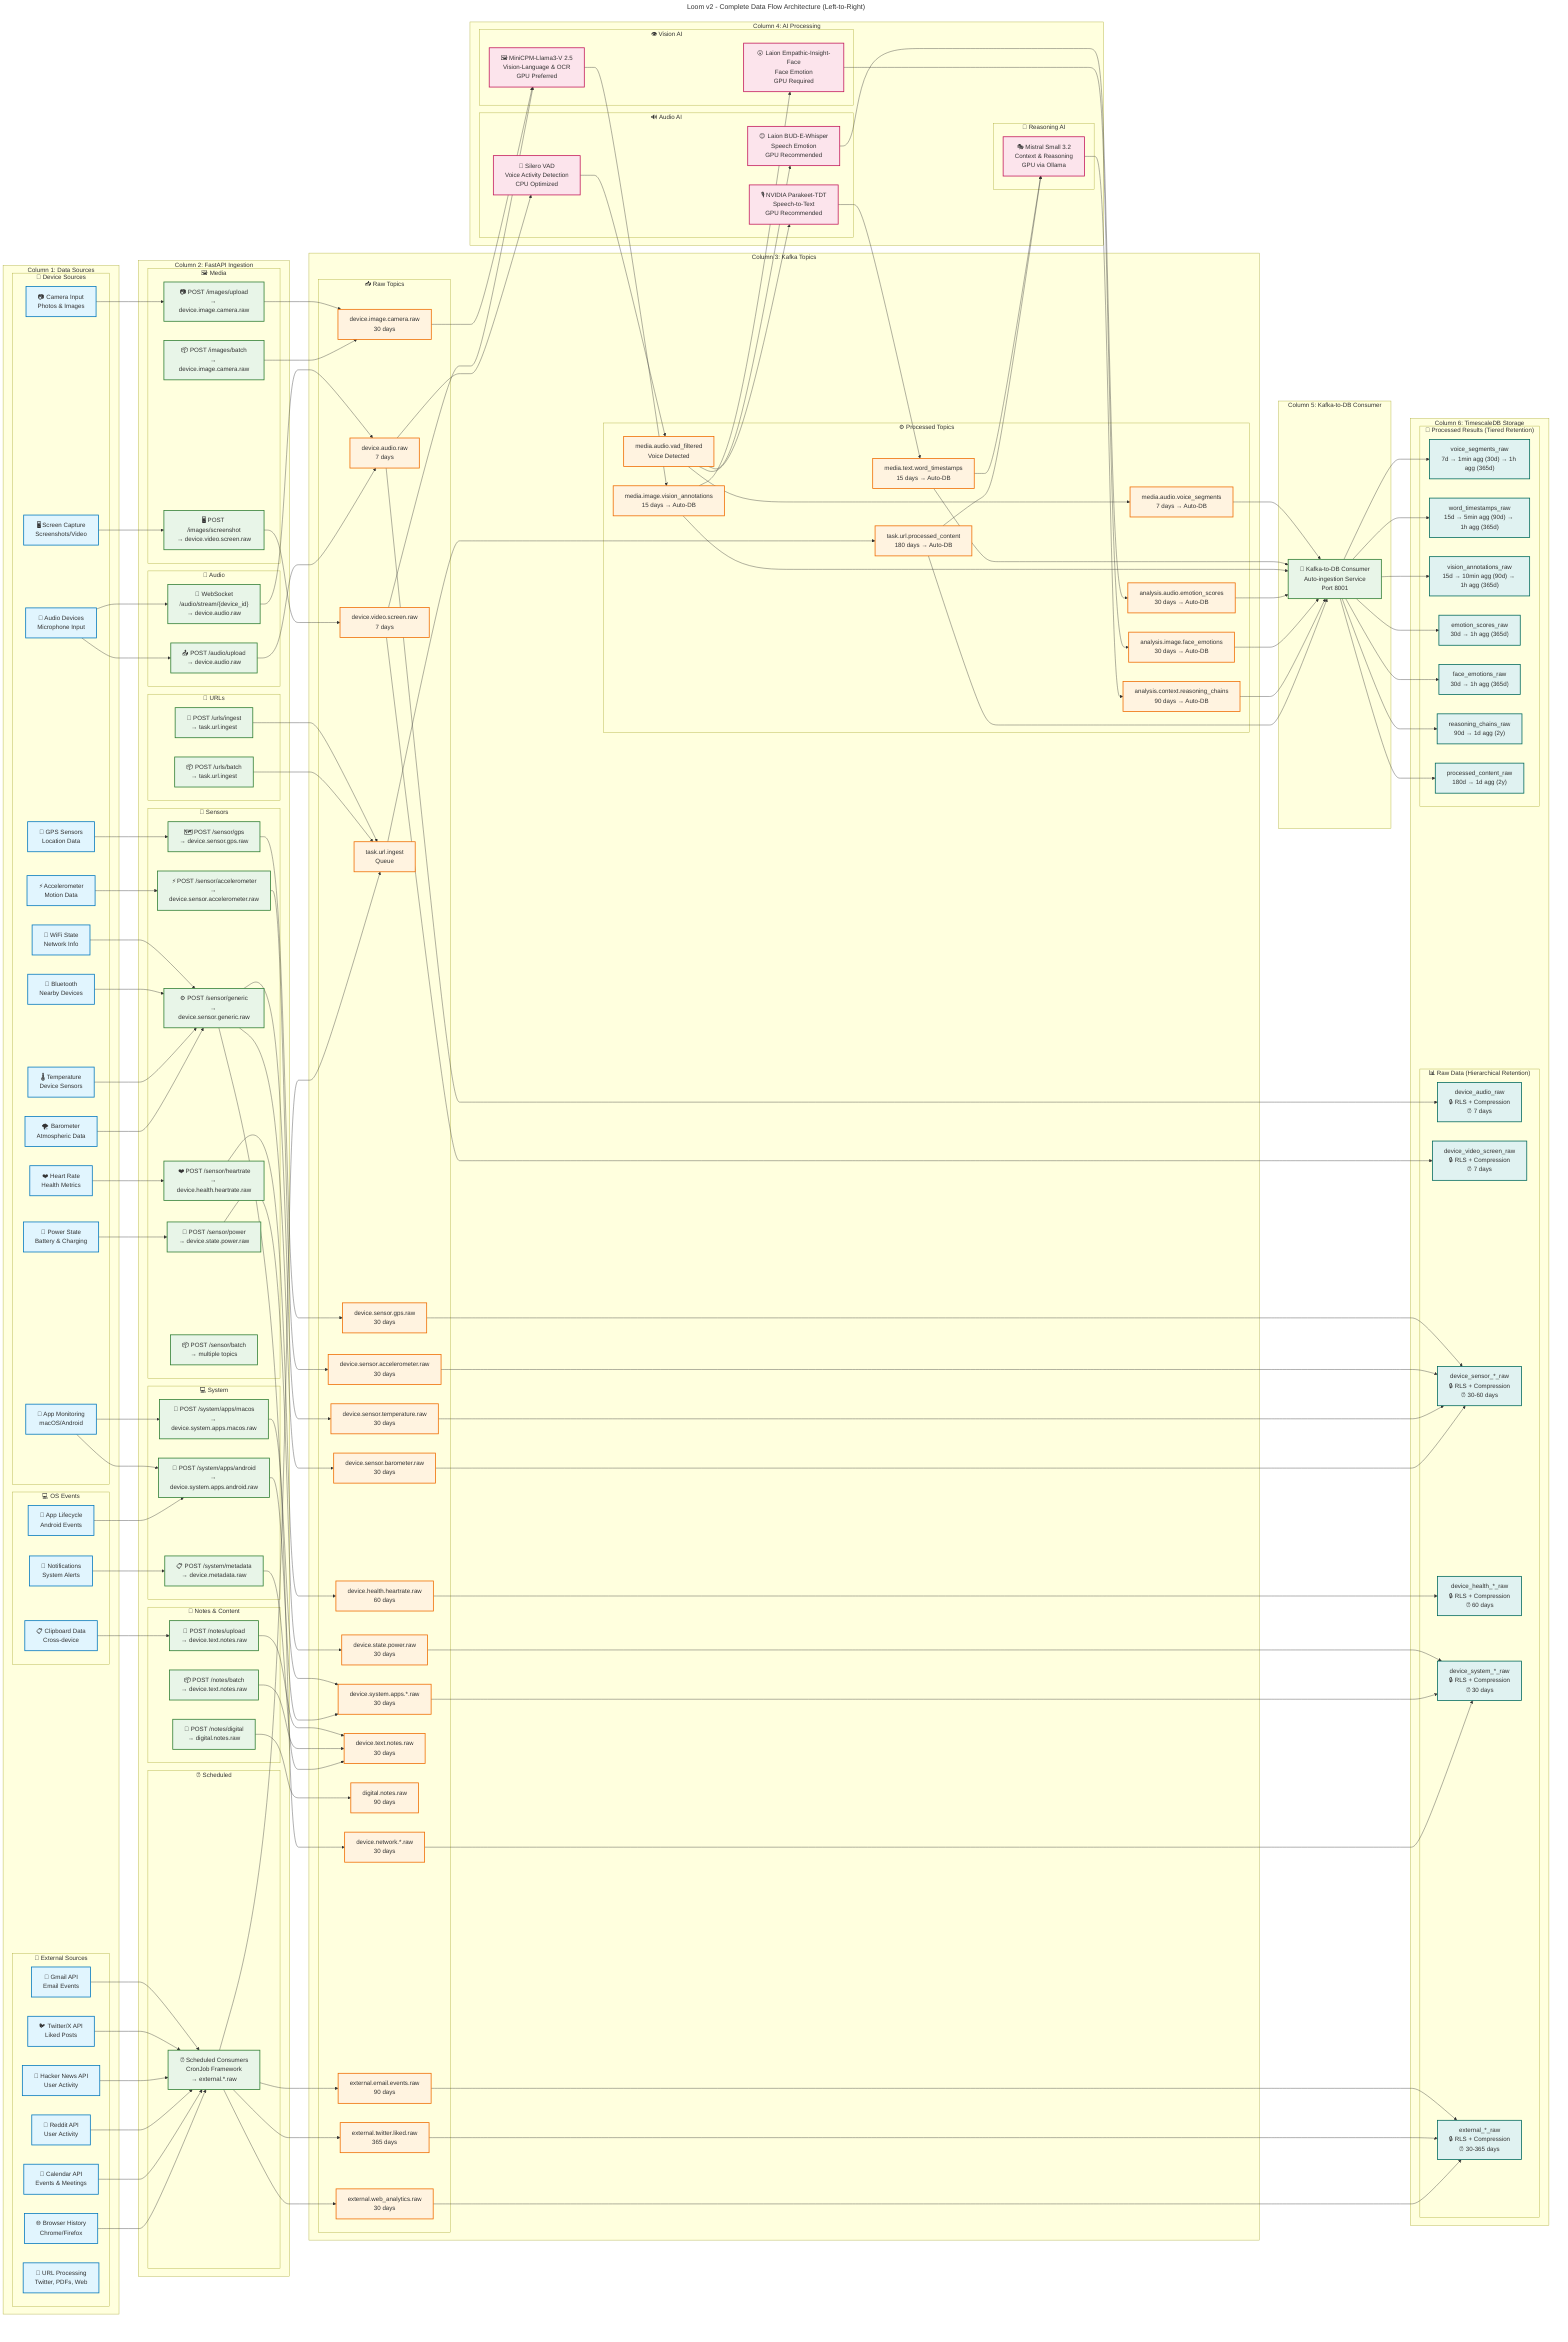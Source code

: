 ---
title: "Loom v2 - Complete Data Flow Architecture (Left-to-Right)"
---

graph LR
    %% Column 1: Data Sources
    subgraph "Column 1: Data Sources"
        direction TB

        subgraph "📱 Device Sources"
            AUDIO_DEV["🎤 Audio Devices<br/>Microphone Input"]
            SCREEN_DEV["🖥️ Screen Capture<br/>Screenshots/Video"]
            CAMERA_DEV["📷 Camera Input<br/>Photos & Images"]
            GPS_DEV["📍 GPS Sensors<br/>Location Data"]
            ACCEL_DEV["⚡ Accelerometer<br/>Motion Data"]
            HEART_DEV["❤️ Heart Rate<br/>Health Metrics"]
            POWER_DEV["🔋 Power State<br/>Battery & Charging"]
            APPS_DEV["📱 App Monitoring<br/>macOS/Android"]
            WIFI_DEV["📶 WiFi State<br/>Network Info"]
            BT_DEV["🔵 Bluetooth<br/>Nearby Devices"]
            TEMP_DEV["🌡️ Temperature<br/>Device Sensors"]
            PRESSURE_DEV["🌪️ Barometer<br/>Atmospheric Data"]
        end

        subgraph "💻 OS Events"
            OS_LIFECYCLE["🔄 App Lifecycle<br/>Android Events"]
            OS_NOTIF["🔔 Notifications<br/>System Alerts"]
            CLIPBOARD["📋 Clipboard Data<br/>Cross-device"]
        end

        subgraph "📡 External Sources"
            EMAIL["📧 Gmail API<br/>Email Events"]
            TWITTER["🐦 Twitter/X API<br/>Liked Posts"]
            HN["📰 Hacker News API<br/>User Activity"]
            REDDIT["💬 Reddit API<br/>User Activity"]
            CALENDAR["📅 Calendar API<br/>Events & Meetings"]
            WEB["🌐 Browser History<br/>Chrome/Firefox"]
            URL_TASKS["🔗 URL Processing<br/>Twitter, PDFs, Web"]
        end
    end

    %% Column 2: FastAPI Ingestion
    subgraph "Column 2: FastAPI Ingestion"
        direction TB

        subgraph "🎵 Audio"
            AUDIO_WS["🔌 WebSocket<br/>/audio/stream/{device_id}<br/>→ device.audio.raw"]
            AUDIO_UPLOAD["📤 POST /audio/upload<br/>→ device.audio.raw"]
        end

        subgraph "🖼️ Media"
            IMAGE_UPLOAD["📷 POST /images/upload<br/>→ device.image.camera.raw"]
            SCREENSHOT["🖥️ POST /images/screenshot<br/>→ device.video.screen.raw"]
            IMAGE_BATCH["📦 POST /images/batch<br/>→ device.image.camera.raw"]
        end

        subgraph "📍 Sensors"
            GPS_SENSOR["🗺️ POST /sensor/gps<br/>→ device.sensor.gps.raw"]
            ACCEL_SENSOR["⚡ POST /sensor/accelerometer<br/>→ device.sensor.accelerometer.raw"]
            HEART_SENSOR["❤️ POST /sensor/heartrate<br/>→ device.health.heartrate.raw"]
            POWER_SENSOR["🔋 POST /sensor/power<br/>→ device.state.power.raw"]
            GENERIC_SENSOR["⚙️ POST /sensor/generic<br/>→ device.sensor.generic.raw"]
            SENSOR_BATCH["📦 POST /sensor/batch<br/>→ multiple topics"]
        end

        subgraph "💻 System"
            MACOS_APPS["🍎 POST /system/apps/macos<br/>→ device.system.apps.macos.raw"]
            ANDROID_APPS["🤖 POST /system/apps/android<br/>→ device.system.apps.android.raw"]
            METADATA["📋 POST /system/metadata<br/>→ device.metadata.raw"]
        end

        subgraph "📝 Notes & Content"
            NOTES_UPLOAD["📝 POST /notes/upload<br/>→ device.text.notes.raw"]
            NOTES_BATCH["📦 POST /notes/batch<br/>→ device.text.notes.raw"]
            NOTES_DIGITAL["📄 POST /notes/digital<br/>→ digital.notes.raw"]
        end

        subgraph "🔗 URLs"
            URL_INGEST["🔗 POST /urls/ingest<br/>→ task.url.ingest"]
            URL_BATCH["📦 POST /urls/batch<br/>→ task.url.ingest"]
        end

        subgraph "⏰ Scheduled"
            SCHEDULED_CONSUMERS["⏰ Scheduled Consumers<br/>CronJob Framework<br/>→ external.*.raw"]
        end
    end

    %% Column 3: Kafka Topics
    subgraph "Column 3: Kafka Topics"
        direction TB

        subgraph "📥 Raw Topics"
            KAFKA_AUDIO["device.audio.raw<br/>7 days"]
            KAFKA_VIDEO["device.video.screen.raw<br/>7 days"]
            KAFKA_IMAGE["device.image.camera.raw<br/>30 days"]
            KAFKA_GPS["device.sensor.gps.raw<br/>30 days"]
            KAFKA_ACCEL["device.sensor.accelerometer.raw<br/>30 days"]
            KAFKA_HEART["device.health.heartrate.raw<br/>60 days"]
            KAFKA_POWER["device.state.power.raw<br/>30 days"]
            KAFKA_APPS["device.system.apps.*.raw<br/>30 days"]
            KAFKA_NETWORK["device.network.*.raw<br/>30 days"]
            KAFKA_TEMP["device.sensor.temperature.raw<br/>30 days"]
            KAFKA_PRESSURE["device.sensor.barometer.raw<br/>30 days"]
            KAFKA_NOTES_DEVICE["device.text.notes.raw<br/>30 days"]
            KAFKA_NOTES_DIGITAL["digital.notes.raw<br/>90 days"]
            KAFKA_EMAIL_EXT["external.email.events.raw<br/>90 days"]
            KAFKA_TWITTER_EXT["external.twitter.liked.raw<br/>365 days"]
            KAFKA_WEB_EXT["external.web_analytics.raw<br/>30 days"]
            KAFKA_URL_TASKS["task.url.ingest<br/>Queue"]
        end

        subgraph "⚙️ Processed Topics"
            KAFKA_VAD["media.audio.vad_filtered<br/>Voice Detected"]
            KAFKA_VOICE_SEGMENTS["media.audio.voice_segments<br/>7 days → Auto-DB"]
            KAFKA_WORD_TIMESTAMPS["media.text.word_timestamps<br/>15 days → Auto-DB"]
            KAFKA_VISION_ANNOTATIONS["media.image.vision_annotations<br/>15 days → Auto-DB"]
            KAFKA_EMOTION_SCORES["analysis.audio.emotion_scores<br/>30 days → Auto-DB"]
            KAFKA_FACE_EMOTIONS["analysis.image.face_emotions<br/>30 days → Auto-DB"]
            KAFKA_REASONING_CHAINS["analysis.context.reasoning_chains<br/>90 days → Auto-DB"]
            KAFKA_PROCESSED_CONTENT["task.url.processed_content<br/>180 days → Auto-DB"]
        end

    end

    %% Column 4: AI Processing
    subgraph "Column 4: AI Processing"
        direction TB

        subgraph "🔊 Audio AI"
            SILERO_VAD["🎯 Silero VAD<br/>Voice Activity Detection<br/>CPU Optimized"]
            PARAKEET_STT["🎙️ NVIDIA Parakeet-TDT<br/>Speech-to-Text<br/>GPU Recommended"]
            BUD_E_EMOTION["😊 Laion BUD-E-Whisper<br/>Speech Emotion<br/>GPU Recommended"]
        end

        subgraph "👁️ Vision AI"
            MINICPM_VISION["🖼️ MiniCPM-Llama3-V 2.5<br/>Vision-Language & OCR<br/>GPU Preferred"]
            FACE_EMOTION["😮 Laion Empathic-Insight-Face<br/>Face Emotion<br/>GPU Required"]
        end

        subgraph "🧠 Reasoning AI"
            MISTRAL_REASONING["🎭 Mistral Small 3.2<br/>Context & Reasoning<br/>GPU via Ollama"]
        end
    end

    %% Column 5: Auto-Consumer
    subgraph "Column 5: Kafka-to-DB Consumer"
        direction TB
        KAFKA_TO_DB["🔄 Kafka-to-DB Consumer<br/>Auto-ingestion Service<br/>Port 8001"]
    end

    %% Column 6: Storage
    subgraph "Column 6: TimescaleDB Storage"
        direction TB

        subgraph "📊 Raw Data (Hierarchical Retention)"
            DB_DEVICE_AUDIO["device_audio_raw<br/>🔒 RLS + Compression<br/>⏰ 7 days"]
            DB_DEVICE_VIDEO["device_video_screen_raw<br/>🔒 RLS + Compression<br/>⏰ 7 days"]
            DB_DEVICE_SENSORS["device_sensor_*_raw<br/>🔒 RLS + Compression<br/>⏰ 30-60 days"]
            DB_DEVICE_HEALTH["device_health_*_raw<br/>🔒 RLS + Compression<br/>⏰ 60 days"]
            DB_DEVICE_SYSTEM["device_system_*_raw<br/>🔒 RLS + Compression<br/>⏰ 30 days"]
            DB_EXTERNAL_DATA["external_*_raw<br/>🔒 RLS + Compression<br/>⏰ 30-365 days"]
        end

        subgraph "🎯 Processed Results (Tiered Retention)"
            DB_VOICE_SEGMENTS["voice_segments_raw<br/>7d → 1min agg (30d) → 1h agg (365d)"]
            DB_WORD_TIMESTAMPS["word_timestamps_raw<br/>15d → 5min agg (90d) → 1h agg (365d)"]
            DB_VISION_ANNOTATIONS["vision_annotations_raw<br/>15d → 10min agg (90d) → 1h agg (365d)"]
            DB_EMOTION_SCORES["emotion_scores_raw<br/>30d → 1h agg (365d)"]
            DB_FACE_EMOTIONS["face_emotions_raw<br/>30d → 1h agg (365d)"]
            DB_REASONING_CHAINS["reasoning_chains_raw<br/>90d → 1d agg (2y)"]
            DB_PROCESSED_CONTENT["processed_content_raw<br/>180d → 1d agg (2y)"]
        end
    end


    %% Data Flow Connections

    %% Device Sources to FastAPI Endpoints
    AUDIO_DEV --> AUDIO_WS
    AUDIO_DEV --> AUDIO_UPLOAD
    SCREEN_DEV --> SCREENSHOT
    CAMERA_DEV --> IMAGE_UPLOAD
    GPS_DEV --> GPS_SENSOR
    ACCEL_DEV --> ACCEL_SENSOR
    HEART_DEV --> HEART_SENSOR
    POWER_DEV --> POWER_SENSOR
    APPS_DEV --> MACOS_APPS
    APPS_DEV --> ANDROID_APPS
    WIFI_DEV --> GENERIC_SENSOR
    BT_DEV --> GENERIC_SENSOR
    TEMP_DEV --> GENERIC_SENSOR
    PRESSURE_DEV --> GENERIC_SENSOR

    %% OS Events to FastAPI Endpoints
    OS_LIFECYCLE --> ANDROID_APPS
    OS_NOTIF --> METADATA
    CLIPBOARD --> NOTES_UPLOAD

    %% External Sources to Scheduled Consumers
    EMAIL --> SCHEDULED_CONSUMERS
    TWITTER --> SCHEDULED_CONSUMERS
    HN --> SCHEDULED_CONSUMERS
    REDDIT --> SCHEDULED_CONSUMERS
    CALENDAR --> SCHEDULED_CONSUMERS
    WEB --> SCHEDULED_CONSUMERS

    %% FastAPI Endpoints to Kafka Topics
    AUDIO_WS --> KAFKA_AUDIO
    AUDIO_UPLOAD --> KAFKA_AUDIO
    SCREENSHOT --> KAFKA_VIDEO
    IMAGE_UPLOAD --> KAFKA_IMAGE
    IMAGE_BATCH --> KAFKA_IMAGE
    GPS_SENSOR --> KAFKA_GPS
    ACCEL_SENSOR --> KAFKA_ACCEL
    HEART_SENSOR --> KAFKA_HEART
    POWER_SENSOR --> KAFKA_POWER
    MACOS_APPS --> KAFKA_APPS
    ANDROID_APPS --> KAFKA_APPS
    GENERIC_SENSOR --> KAFKA_TEMP
    GENERIC_SENSOR --> KAFKA_PRESSURE
    GENERIC_SENSOR --> KAFKA_NETWORK
    NOTES_UPLOAD --> KAFKA_NOTES_DEVICE
    NOTES_BATCH --> KAFKA_NOTES_DEVICE
    NOTES_DIGITAL --> KAFKA_NOTES_DIGITAL
    URL_INGEST --> KAFKA_URL_TASKS
    URL_BATCH --> KAFKA_URL_TASKS
    METADATA --> KAFKA_NOTES_DEVICE
    SCHEDULED_CONSUMERS --> KAFKA_EMAIL_EXT
    SCHEDULED_CONSUMERS --> KAFKA_TWITTER_EXT
    SCHEDULED_CONSUMERS --> KAFKA_WEB_EXT
    SCHEDULED_CONSUMERS --> KAFKA_URL_TASKS

    %% AI Processing Pipeline
    KAFKA_AUDIO --> SILERO_VAD
    SILERO_VAD --> KAFKA_VAD
    KAFKA_VAD --> KAFKA_VOICE_SEGMENTS

    KAFKA_VAD --> PARAKEET_STT
    PARAKEET_STT --> KAFKA_WORD_TIMESTAMPS

    KAFKA_VAD --> BUD_E_EMOTION
    BUD_E_EMOTION --> KAFKA_EMOTION_SCORES

    KAFKA_IMAGE --> MINICPM_VISION
    KAFKA_VIDEO --> MINICPM_VISION
    MINICPM_VISION --> KAFKA_VISION_ANNOTATIONS

    KAFKA_VISION_ANNOTATIONS --> FACE_EMOTION
    FACE_EMOTION --> KAFKA_FACE_EMOTIONS

    KAFKA_WORD_TIMESTAMPS --> MISTRAL_REASONING
    KAFKA_PROCESSED_CONTENT --> MISTRAL_REASONING
    MISTRAL_REASONING --> KAFKA_REASONING_CHAINS

    KAFKA_URL_TASKS --> KAFKA_PROCESSED_CONTENT

    %% Auto-Consumer to Database
    KAFKA_VOICE_SEGMENTS --> KAFKA_TO_DB
    KAFKA_WORD_TIMESTAMPS --> KAFKA_TO_DB
    KAFKA_VISION_ANNOTATIONS --> KAFKA_TO_DB
    KAFKA_EMOTION_SCORES --> KAFKA_TO_DB
    KAFKA_FACE_EMOTIONS --> KAFKA_TO_DB
    KAFKA_REASONING_CHAINS --> KAFKA_TO_DB
    KAFKA_PROCESSED_CONTENT --> KAFKA_TO_DB

    %% Kafka to Database Storage
    KAFKA_AUDIO --> DB_DEVICE_AUDIO
    KAFKA_VIDEO --> DB_DEVICE_VIDEO
    KAFKA_GPS --> DB_DEVICE_SENSORS
    KAFKA_ACCEL --> DB_DEVICE_SENSORS
    KAFKA_TEMP --> DB_DEVICE_SENSORS
    KAFKA_PRESSURE --> DB_DEVICE_SENSORS
    KAFKA_HEART --> DB_DEVICE_HEALTH
    KAFKA_POWER --> DB_DEVICE_SYSTEM
    KAFKA_APPS --> DB_DEVICE_SYSTEM
    KAFKA_NETWORK --> DB_DEVICE_SYSTEM
    KAFKA_EMAIL_EXT --> DB_EXTERNAL_DATA
    KAFKA_TWITTER_EXT --> DB_EXTERNAL_DATA
    KAFKA_WEB_EXT --> DB_EXTERNAL_DATA

    KAFKA_TO_DB --> DB_VOICE_SEGMENTS
    KAFKA_TO_DB --> DB_WORD_TIMESTAMPS
    KAFKA_TO_DB --> DB_VISION_ANNOTATIONS
    KAFKA_TO_DB --> DB_EMOTION_SCORES
    KAFKA_TO_DB --> DB_FACE_EMOTIONS
    KAFKA_TO_DB --> DB_REASONING_CHAINS
    KAFKA_TO_DB --> DB_PROCESSED_CONTENT


    %% Styling
    classDef source fill:#e1f5fe,stroke:#0277bd,stroke-width:2px
    classDef endpoint fill:#e8f5e8,stroke:#2e7d32,stroke-width:2px
    classDef kafka fill:#fff3e0,stroke:#ef6c00,stroke-width:2px
    classDef ai fill:#fce4ec,stroke:#c2185b,stroke-width:2px
    classDef storage fill:#e0f2f1,stroke:#00695c,stroke-width:2px

    class AUDIO_DEV,SCREEN_DEV,CAMERA_DEV,GPS_DEV,ACCEL_DEV,HEART_DEV,POWER_DEV,APPS_DEV,WIFI_DEV,BT_DEV,TEMP_DEV,PRESSURE_DEV,OS_LIFECYCLE,OS_NOTIF,CLIPBOARD,EMAIL,TWITTER,HN,REDDIT,CALENDAR,WEB,URL_TASKS source
    class AUDIO_WS,AUDIO_UPLOAD,IMAGE_UPLOAD,SCREENSHOT,IMAGE_BATCH,GPS_SENSOR,ACCEL_SENSOR,HEART_SENSOR,POWER_SENSOR,GENERIC_SENSOR,SENSOR_BATCH,MACOS_APPS,ANDROID_APPS,METADATA,NOTES_UPLOAD,NOTES_BATCH,NOTES_DIGITAL,URL_INGEST,URL_BATCH,SCHEDULED_CONSUMERS endpoint
    class KAFKA_AUDIO,KAFKA_VIDEO,KAFKA_IMAGE,KAFKA_GPS,KAFKA_ACCEL,KAFKA_HEART,KAFKA_POWER,KAFKA_APPS,KAFKA_NETWORK,KAFKA_TEMP,KAFKA_PRESSURE,KAFKA_NOTES_DEVICE,KAFKA_NOTES_DIGITAL,KAFKA_EMAIL_EXT,KAFKA_TWITTER_EXT,KAFKA_WEB_EXT,KAFKA_URL_TASKS,KAFKA_VAD,KAFKA_VOICE_SEGMENTS,KAFKA_WORD_TIMESTAMPS,KAFKA_VISION_ANNOTATIONS,KAFKA_EMOTION_SCORES,KAFKA_FACE_EMOTIONS,KAFKA_REASONING_CHAINS,KAFKA_PROCESSED_CONTENT kafka
    class SILERO_VAD,PARAKEET_STT,BUD_E_EMOTION,MINICPM_VISION,FACE_EMOTION,MISTRAL_REASONING ai
    class DB_DEVICE_AUDIO,DB_DEVICE_VIDEO,DB_DEVICE_SENSORS,DB_DEVICE_HEALTH,DB_DEVICE_SYSTEM,DB_EXTERNAL_DATA,DB_VOICE_SEGMENTS,DB_WORD_TIMESTAMPS,DB_VISION_ANNOTATIONS,DB_EMOTION_SCORES,DB_FACE_EMOTIONS,DB_REASONING_CHAINS,DB_PROCESSED_CONTENT storage
    class KAFKA_TO_DB endpoint
